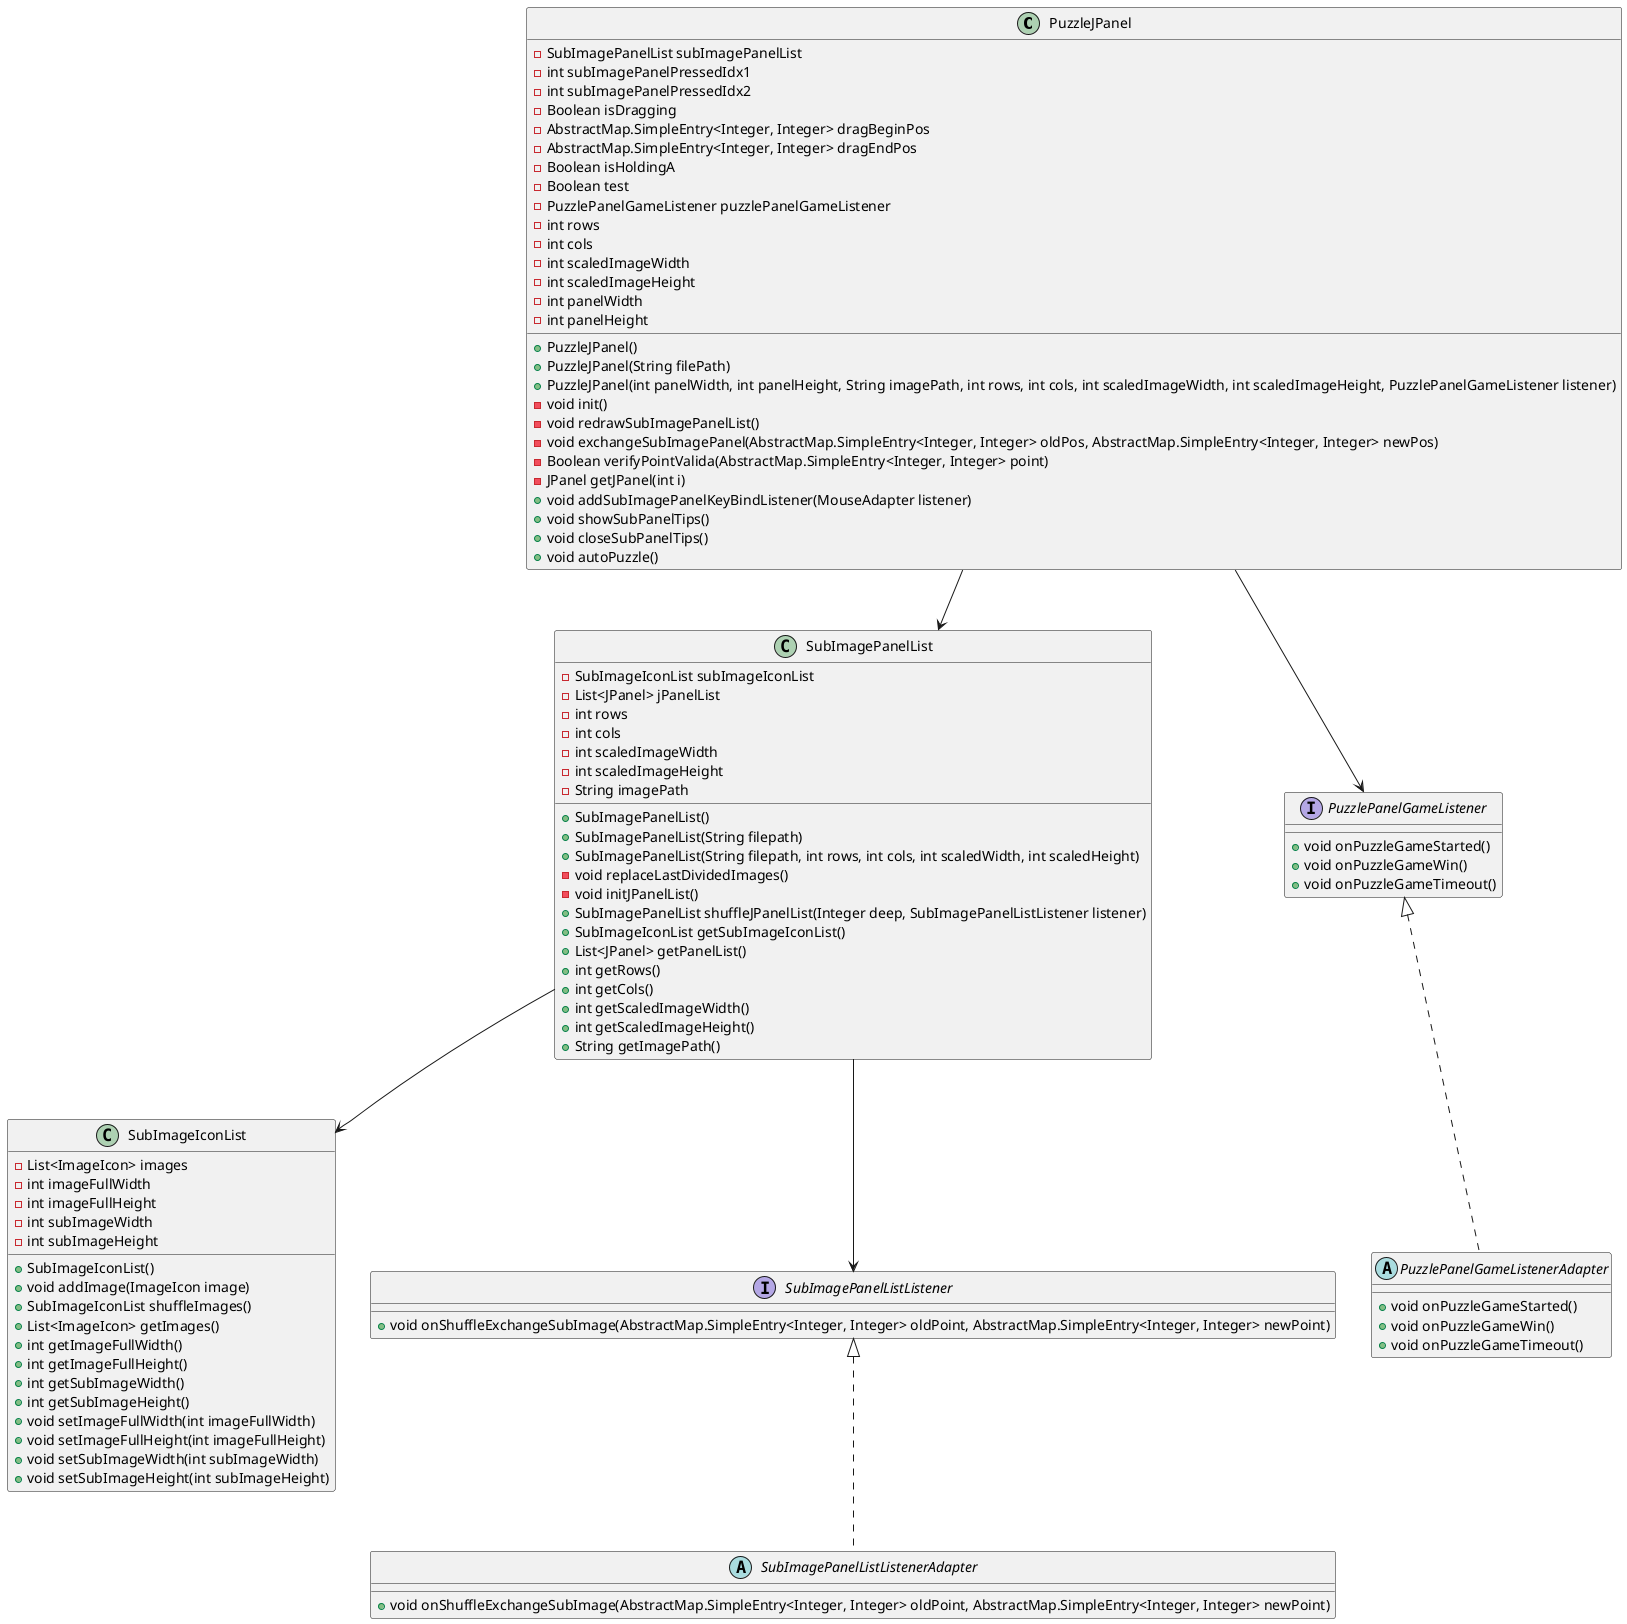 @startuml

class PuzzleJPanel {
    - SubImagePanelList subImagePanelList
    - int subImagePanelPressedIdx1
    - int subImagePanelPressedIdx2
    - Boolean isDragging
    - AbstractMap.SimpleEntry<Integer, Integer> dragBeginPos
    - AbstractMap.SimpleEntry<Integer, Integer> dragEndPos
    - Boolean isHoldingA
    - Boolean test
    - PuzzlePanelGameListener puzzlePanelGameListener
    - int rows
    - int cols
    - int scaledImageWidth
    - int scaledImageHeight
    - int panelWidth
    - int panelHeight

    + PuzzleJPanel()
    + PuzzleJPanel(String filePath)
    + PuzzleJPanel(int panelWidth, int panelHeight, String imagePath, int rows, int cols, int scaledImageWidth, int scaledImageHeight, PuzzlePanelGameListener listener)
    - void init()
    - void redrawSubImagePanelList()
    - void exchangeSubImagePanel(AbstractMap.SimpleEntry<Integer, Integer> oldPos, AbstractMap.SimpleEntry<Integer, Integer> newPos)
    - Boolean verifyPointValida(AbstractMap.SimpleEntry<Integer, Integer> point)
    - JPanel getJPanel(int i)
    + void addSubImagePanelKeyBindListener(MouseAdapter listener)
    + void showSubPanelTips()
    + void closeSubPanelTips()
    + void autoPuzzle()
}

class SubImagePanelList {
    - SubImageIconList subImageIconList
    - List<JPanel> jPanelList
    - int rows
    - int cols
    - int scaledImageWidth
    - int scaledImageHeight
    - String imagePath

    + SubImagePanelList()
    + SubImagePanelList(String filepath)
    + SubImagePanelList(String filepath, int rows, int cols, int scaledWidth, int scaledHeight)
    - void replaceLastDividedImages()
    - void initJPanelList()
    + SubImagePanelList shuffleJPanelList(Integer deep, SubImagePanelListListener listener)
    + SubImageIconList getSubImageIconList()
    + List<JPanel> getPanelList()
    + int getRows()
    + int getCols()
    + int getScaledImageWidth()
    + int getScaledImageHeight()
    + String getImagePath()
}

class SubImageIconList {
    - List<ImageIcon> images
    - int imageFullWidth
    - int imageFullHeight
    - int subImageWidth
    - int subImageHeight

    + SubImageIconList()
    + void addImage(ImageIcon image)
    + SubImageIconList shuffleImages()
    + List<ImageIcon> getImages()
    + int getImageFullWidth()
    + int getImageFullHeight()
    + int getSubImageWidth()
    + int getSubImageHeight()
    + void setImageFullWidth(int imageFullWidth)
    + void setImageFullHeight(int imageFullHeight)
    + void setSubImageWidth(int subImageWidth)
    + void setSubImageHeight(int subImageHeight)
}

interface SubImagePanelListListener {
    + void onShuffleExchangeSubImage(AbstractMap.SimpleEntry<Integer, Integer> oldPoint, AbstractMap.SimpleEntry<Integer, Integer> newPoint)
}

abstract class SubImagePanelListListenerAdapter {
    + void onShuffleExchangeSubImage(AbstractMap.SimpleEntry<Integer, Integer> oldPoint, AbstractMap.SimpleEntry<Integer, Integer> newPoint)
}

interface PuzzlePanelGameListener {
    + void onPuzzleGameStarted()
    + void onPuzzleGameWin()
    + void onPuzzleGameTimeout()
}

abstract class PuzzlePanelGameListenerAdapter {
    + void onPuzzleGameStarted()
    + void onPuzzleGameWin()
    + void onPuzzleGameTimeout()
}

PuzzleJPanel --> SubImagePanelList
SubImagePanelList --> SubImageIconList
SubImagePanelList --> SubImagePanelListListener
SubImagePanelListListener <|.. SubImagePanelListListenerAdapter
PuzzleJPanel --> PuzzlePanelGameListener
PuzzlePanelGameListener <|.. PuzzlePanelGameListenerAdapter

@enduml